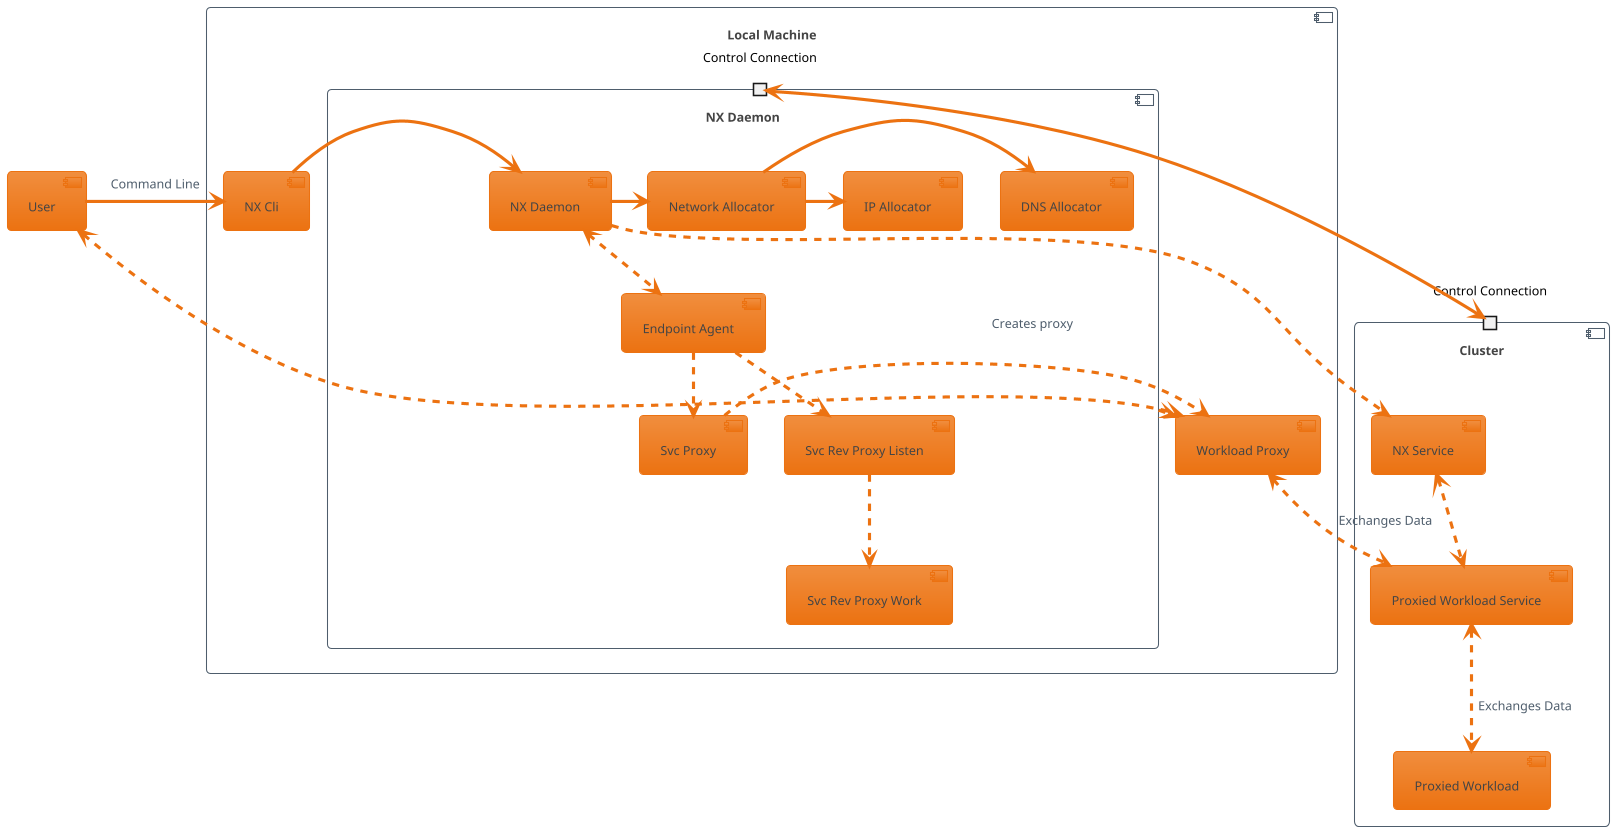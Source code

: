 @startuml
!theme aws-orange

skinparam component{
    fontColor #444444
}

component "User"  as user
component "Local Machine" {

    component "NX Cli" as nxCli

    component "NX Daemon" as nxDaemon {
        port "Control Connection" as portControlConnectionDaemon
        component "NX Daemon" as nxDaemonCore
        component "Endpoint Agent" as endpointAgent
        component "Network Allocator" as networkAllocator
        component "DNS Allocator" as dnsAllocator
        component "IP Allocator" as ipAllocator
        component "Svc Proxy" as svcProxy
        component "Svc Rev Proxy Listen" as svcRevProxyListen
        component "Svc Rev Proxy Work" as svcRevProxyWork
    }

    component "Workload Proxy" as workloadProxy
}

component "Cluster"{
port "Control Connection" as portControlConnectionService
component "NX Service" as nxService
component "Proxied Workload Service" as proxiedWorkloadService
component "Proxied Workload" as proxiedWorkload
}

user -> nxCli : "Command Line"
nxCli -> nxDaemonCore
nxDaemonCore ..> nxService
nxService <..> proxiedWorkloadService
nxDaemonCore -> networkAllocator
networkAllocator -> dnsAllocator
networkAllocator -> ipAllocator
nxDaemonCore <..> endpointAgent
endpointAgent ..> svcProxy
endpointAgent ..> svcRevProxyListen
svcRevProxyListen ..> svcRevProxyWork
svcProxy .> workloadProxy

nxDaemon .> workloadProxy: "Creates proxy"
portControlConnectionDaemon<-->portControlConnectionService
user <..> workloadProxy
workloadProxy <..> proxiedWorkloadService : "Exchanges Data"
proxiedWorkloadService <..> proxiedWorkload : "Exchanges Data"


@enduml